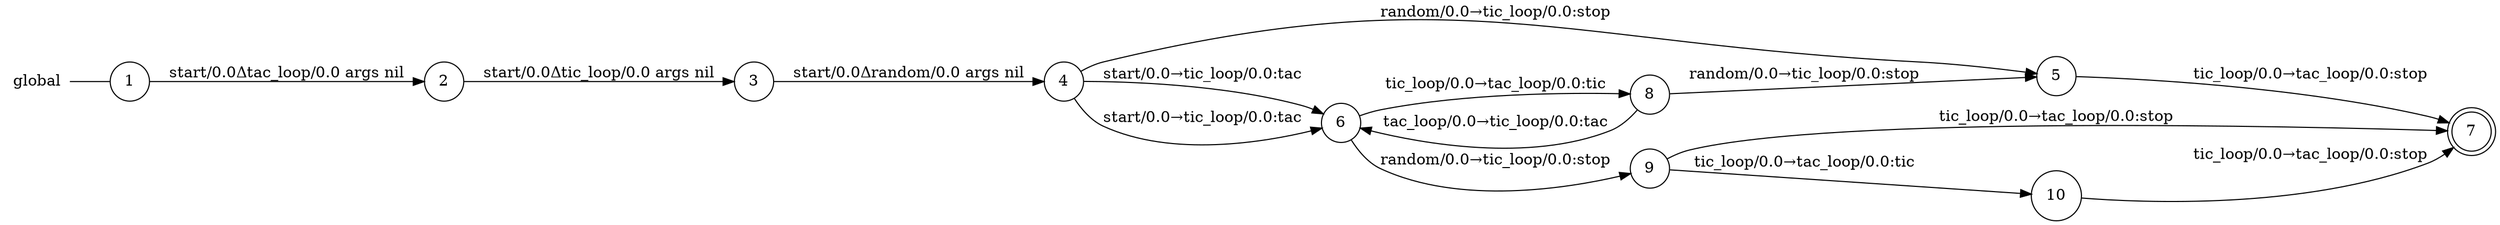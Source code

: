 digraph global {
	rankdir="LR";
	n_0 [label="global", shape="plaintext"];
	n_1 [id="14", shape=circle, label="4"];
	n_2 [id="1", shape=circle, label="1"];
	n_0 -> n_2 [arrowhead=none];
	n_3 [id="4", shape=circle, label="8"];
	n_4 [id="6", shape=doublecircle, label="7"];
	n_5 [id="3", shape=circle, label="3"];
	n_6 [id="12", shape=circle, label="5"];
	n_7 [id="2", shape=circle, label="2"];
	n_8 [id="11", shape=circle, label="10"];
	n_9 [id="10", shape=circle, label="9"];
	n_10 [id="5", shape=circle, label="6"];

	n_1 -> n_10 [id="[$e|10]", label="start/0.0→tic_loop/0.0:tac"];
	n_3 -> n_6 [id="[$e|2]", label="random/0.0→tic_loop/0.0:stop"];
	n_10 -> n_9 [id="[$e|11]", label="random/0.0→tic_loop/0.0:stop"];
	n_8 -> n_4 [id="[$e|0]", label="tic_loop/0.0→tac_loop/0.0:stop"];
	n_7 -> n_5 [id="[$e|17]", label="start/0.0Δtic_loop/0.0 args nil"];
	n_9 -> n_4 [id="[$e|1]", label="tic_loop/0.0→tac_loop/0.0:stop"];
	n_10 -> n_3 [id="[$e|23]", label="tic_loop/0.0→tac_loop/0.0:tic"];
	n_1 -> n_6 [id="[$e|7]", label="random/0.0→tic_loop/0.0:stop"];
	n_5 -> n_1 [id="[$e|14]", label="start/0.0Δrandom/0.0 args nil"];
	n_1 -> n_10 [id="[$e|20]", label="start/0.0→tic_loop/0.0:tac"];
	n_9 -> n_8 [id="[$e|15]", label="tic_loop/0.0→tac_loop/0.0:tic"];
	n_3 -> n_10 [id="[$e|12]", label="tac_loop/0.0→tic_loop/0.0:tac"];
	n_6 -> n_4 [id="[$e|21]", label="tic_loop/0.0→tac_loop/0.0:stop"];
	n_2 -> n_7 [id="[$e|13]", label="start/0.0Δtac_loop/0.0 args nil"];
}
